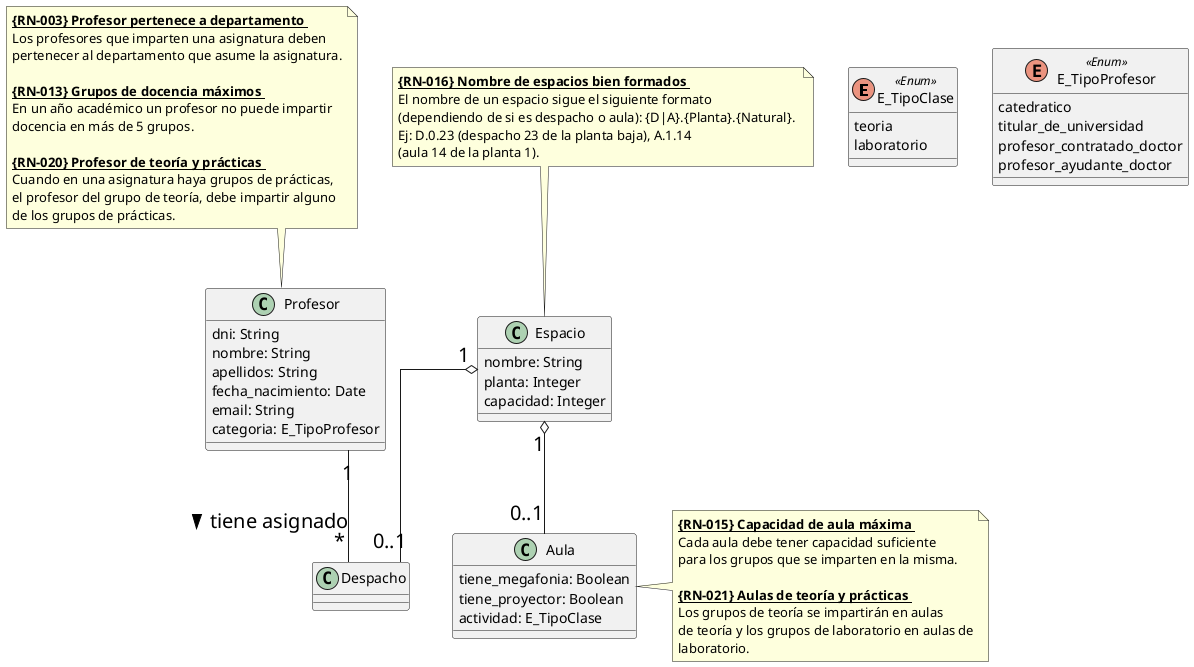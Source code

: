 @startuml
'Opciones gráficas
skinparam linetype ortho
skinparam arrow {
FontSize 20
}
'--------------------------------------
'Enumerados
'--------------------------------------

enum E_TipoClase <<Enum>>{
    teoria
    laboratorio
}
enum E_TipoProfesor <<Enum>>{
    catedratico
    titular_de_universidad
    profesor_contratado_doctor
    profesor_ayudante_doctor
}
'--------------------------------------
'Entidades
'--------------------------------------

class Aula{
    tiene_megafonia: Boolean
    tiene_proyector: Boolean
    actividad: E_TipoClase
}

class Despacho{
}

class Espacio{
    nombre: String
    planta: Integer
    capacidad: Integer
}

class Profesor {
    dni: String
    nombre: String
    apellidos: String
    fecha_nacimiento: Date
    email: String
    categoria: E_TipoProfesor
}

'--------------------------------------
'Asociaciones
'--------------------------------------

Espacio "1" o-- "0..1" Aula
Espacio "1" o-- "0..1" Despacho: ""
Profesor "1" -- "*" Despacho: "tiene asignado >"


' --------------------------------------
' Restricciones
' --------------------------------------

note right of Aula
<b><u>{RN-015} Capacidad de aula máxima </u></b>
Cada aula debe tener capacidad suficiente
para los grupos que se imparten en la misma.

<b><u>{RN-021} Aulas de teoría y prácticas </u></b>
Los grupos de teoría se impartirán en aulas
de teoría y los grupos de laboratorio en aulas de
laboratorio.
endnote

note top of Espacio
<b><u>{RN-016} Nombre de espacios bien formados </u></b>
El nombre de un espacio sigue el siguiente formato 
(dependiendo de si es despacho o aula): {D|A}.{Planta}.{Natural}. 
Ej: D.0.23 (despacho 23 de la planta baja), A.1.14
(aula 14 de la planta 1).
endnote

note top of Profesor
<b><u>{RN-003} Profesor pertenece a departamento </u></b>
Los profesores que imparten una asignatura deben
pertenecer al departamento que asume la asignatura.

<b><u>{RN-013} Grupos de docencia máximos </u></b>
En un año académico un profesor no puede impartir 
docencia en más de 5 grupos.

<b><u>{RN-020} Profesor de teoría y prácticas </u></b>
Cuando en una asignatura haya grupos de prácticas,
el profesor del grupo de teoría, debe impartir alguno 
de los grupos de prácticas.
endnote

@enduml